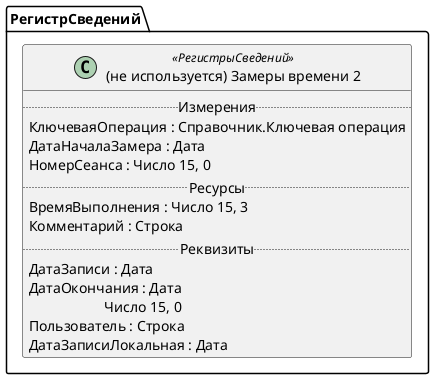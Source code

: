 ﻿@startuml УдалитьЗамерыВремени2
'!include templates.wsd
'..\include templates.wsd
class РегистрСведений.УдалитьЗамерыВремени2 as "(не используется) Замеры времени 2" <<РегистрыСведений>>
{
..Измерения..
КлючеваяОперация : Справочник.Ключевая операция
ДатаНачалаЗамера : Дата
НомерСеанса : Число 15, 0
..Ресурсы..
ВремяВыполнения : Число 15, 3
Комментарий : Строка
..Реквизиты..
ДатаЗаписи : Дата
ДатаОкончания : Дата\rЧисло 15, 0
Пользователь : Строка
ДатаЗаписиЛокальная : Дата
}
@enduml
